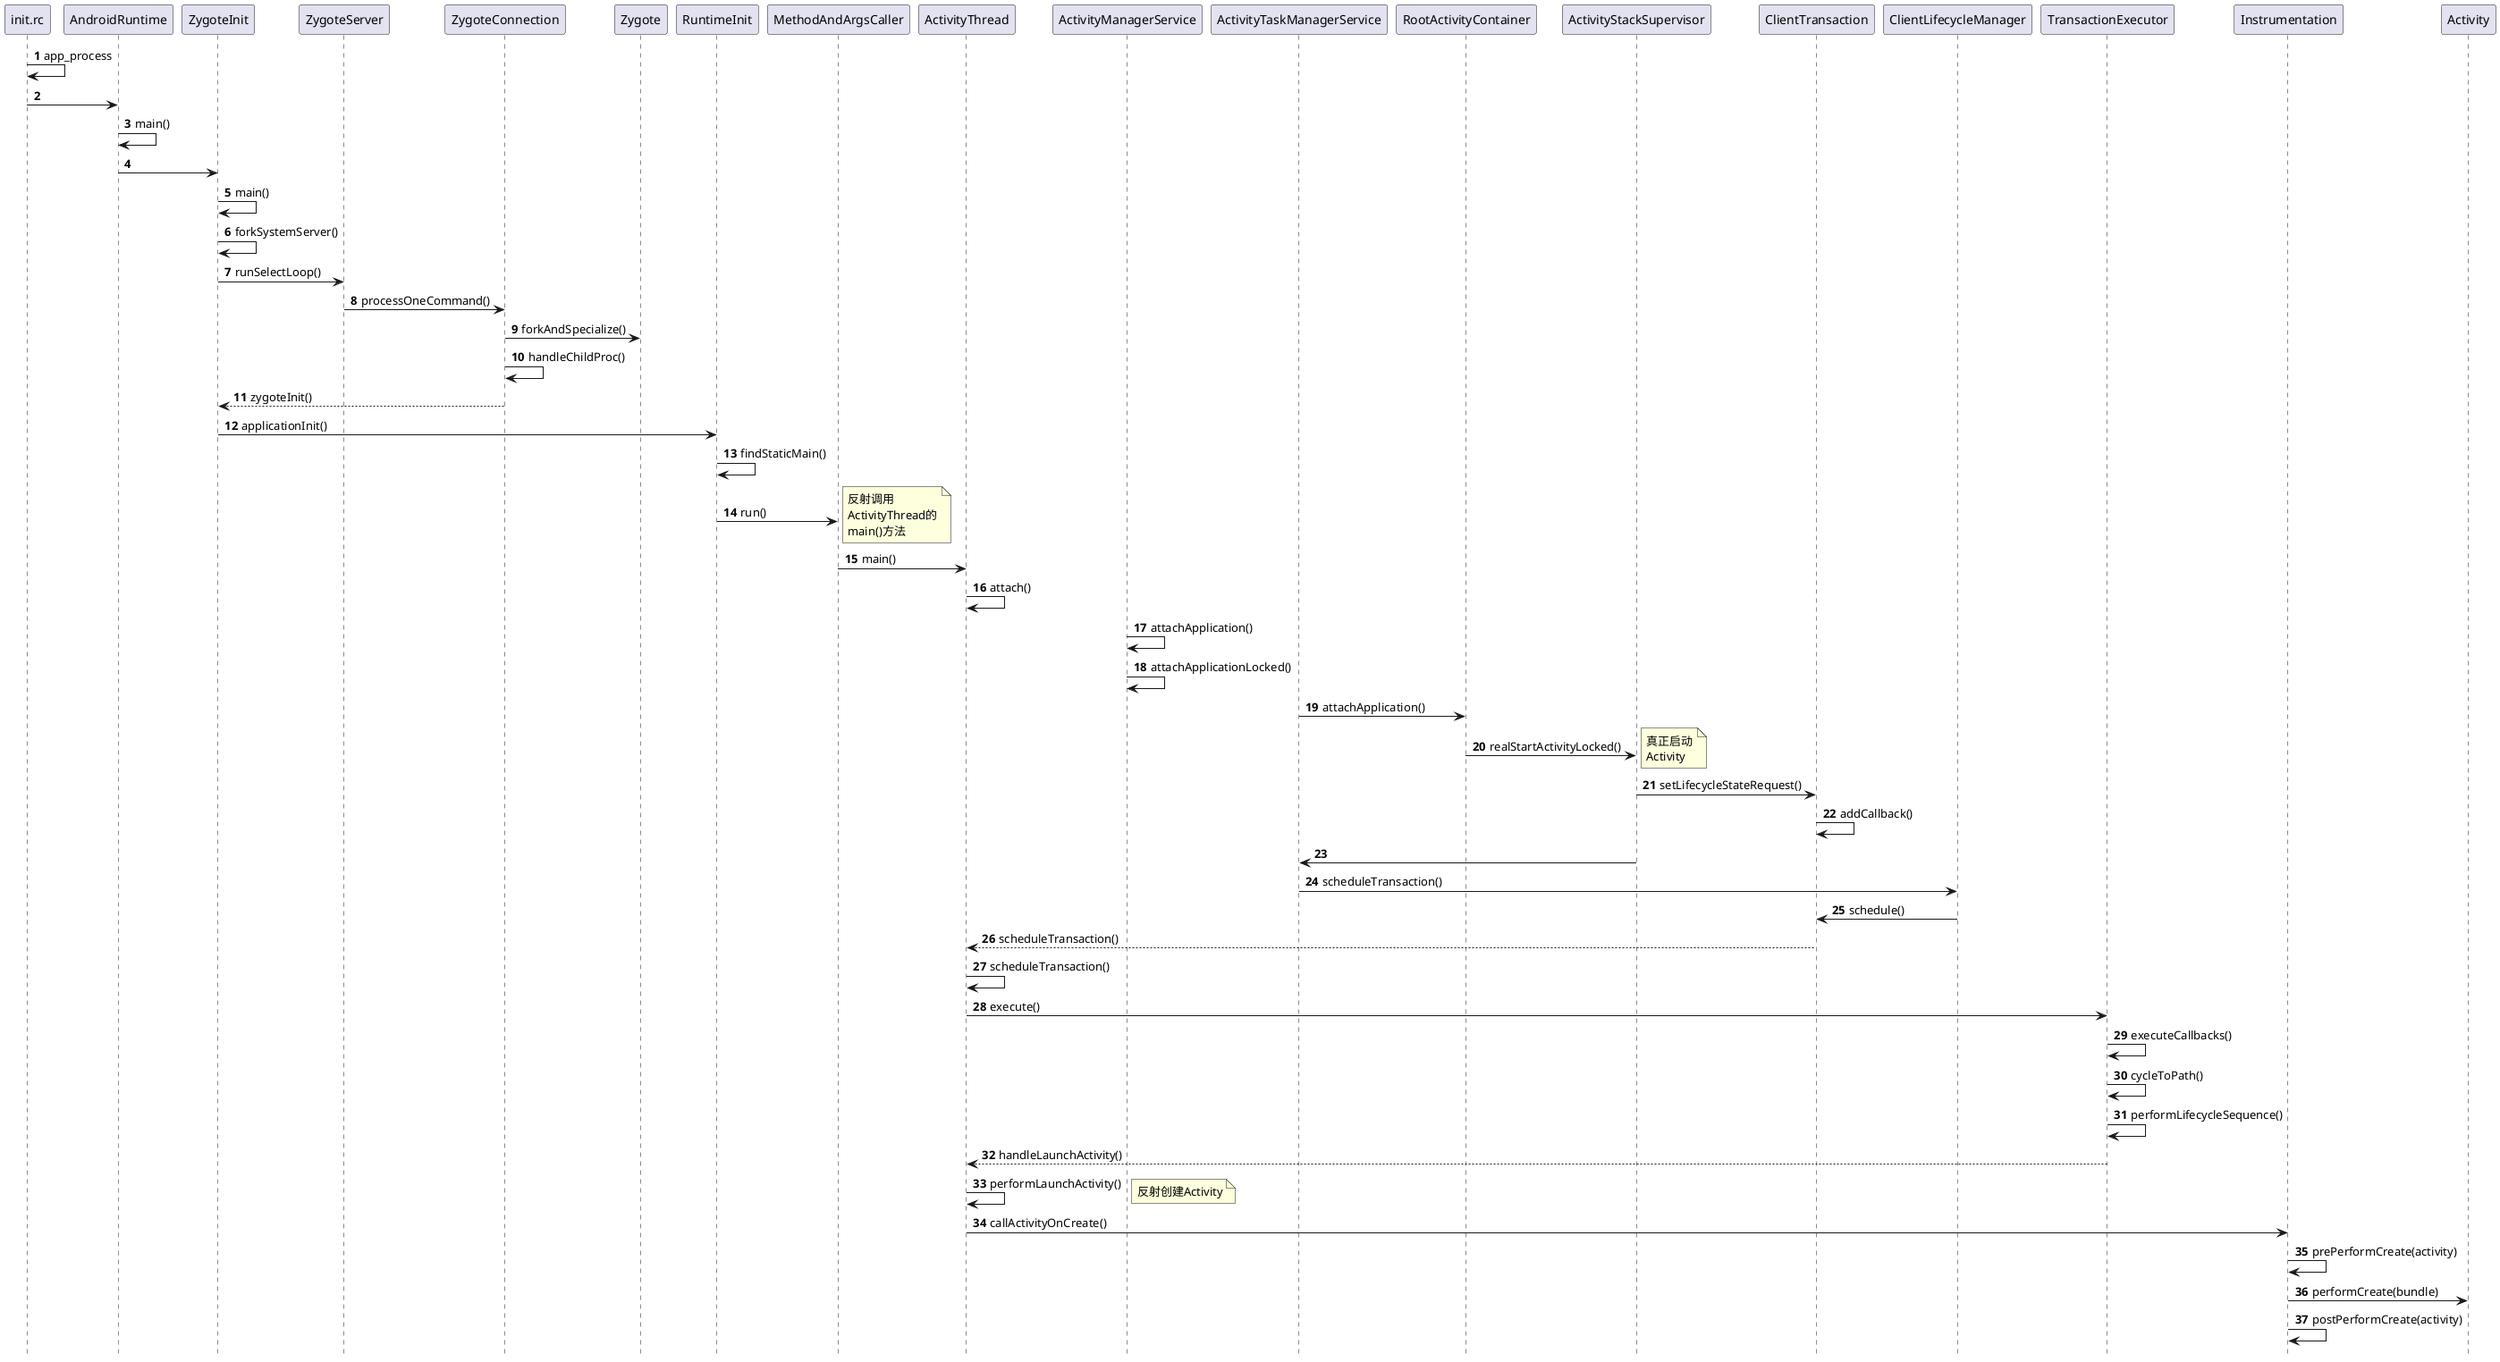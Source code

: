 @startuml
'https://plantuml.com/sequence-diagram

hide footbox
autonumber
init.rc -> init.rc:app_process
init.rc -> AndroidRuntime
AndroidRuntime -> AndroidRuntime:main()
AndroidRuntime -> ZygoteInit
ZygoteInit -> ZygoteInit:main()
ZygoteInit->ZygoteInit:forkSystemServer()
ZygoteInit->ZygoteServer:runSelectLoop()
ZygoteServer ->ZygoteConnection: processOneCommand()
ZygoteConnection -> Zygote:forkAndSpecialize()
ZygoteConnection -> ZygoteConnection:handleChildProc()
ZygoteConnection --> ZygoteInit:zygoteInit()
ZygoteInit -> RuntimeInit:applicationInit()
RuntimeInit -> RuntimeInit:findStaticMain()
RuntimeInit -> MethodAndArgsCaller :run()
note right: 反射调用\nActivityThread的\nmain()方法
MethodAndArgsCaller -> ActivityThread:main()
ActivityThread -> ActivityThread:attach()
ActivityManagerService -> ActivityManagerService:attachApplication()
ActivityManagerService -> ActivityManagerService:attachApplicationLocked()
ActivityTaskManagerService -> RootActivityContainer:attachApplication()
RootActivityContainer -> ActivityStackSupervisor:realStartActivityLocked()
note right:真正启动\nActivity
ActivityStackSupervisor -> ClientTransaction:setLifecycleStateRequest()
ClientTransaction -> ClientTransaction:addCallback()
ActivityStackSupervisor ->ActivityTaskManagerService
ActivityTaskManagerService->ClientLifecycleManager:scheduleTransaction()
ClientLifecycleManager ->ClientTransaction:schedule()
ClientTransaction --> ActivityThread:scheduleTransaction()
ActivityThread -> ActivityThread:scheduleTransaction()
ActivityThread ->TransactionExecutor:execute()
TransactionExecutor -> TransactionExecutor:executeCallbacks()
TransactionExecutor -> TransactionExecutor:cycleToPath()
TransactionExecutor -> TransactionExecutor:performLifecycleSequence()
TransactionExecutor --> ActivityThread:handleLaunchActivity()
ActivityThread ->ActivityThread:performLaunchActivity()
note right:反射创建Activity
ActivityThread -> Instrumentation:callActivityOnCreate()
Instrumentation -> Instrumentation:prePerformCreate(activity)
Instrumentation -> Activity:performCreate(bundle)
Instrumentation -> Instrumentation:postPerformCreate(activity)

@enduml